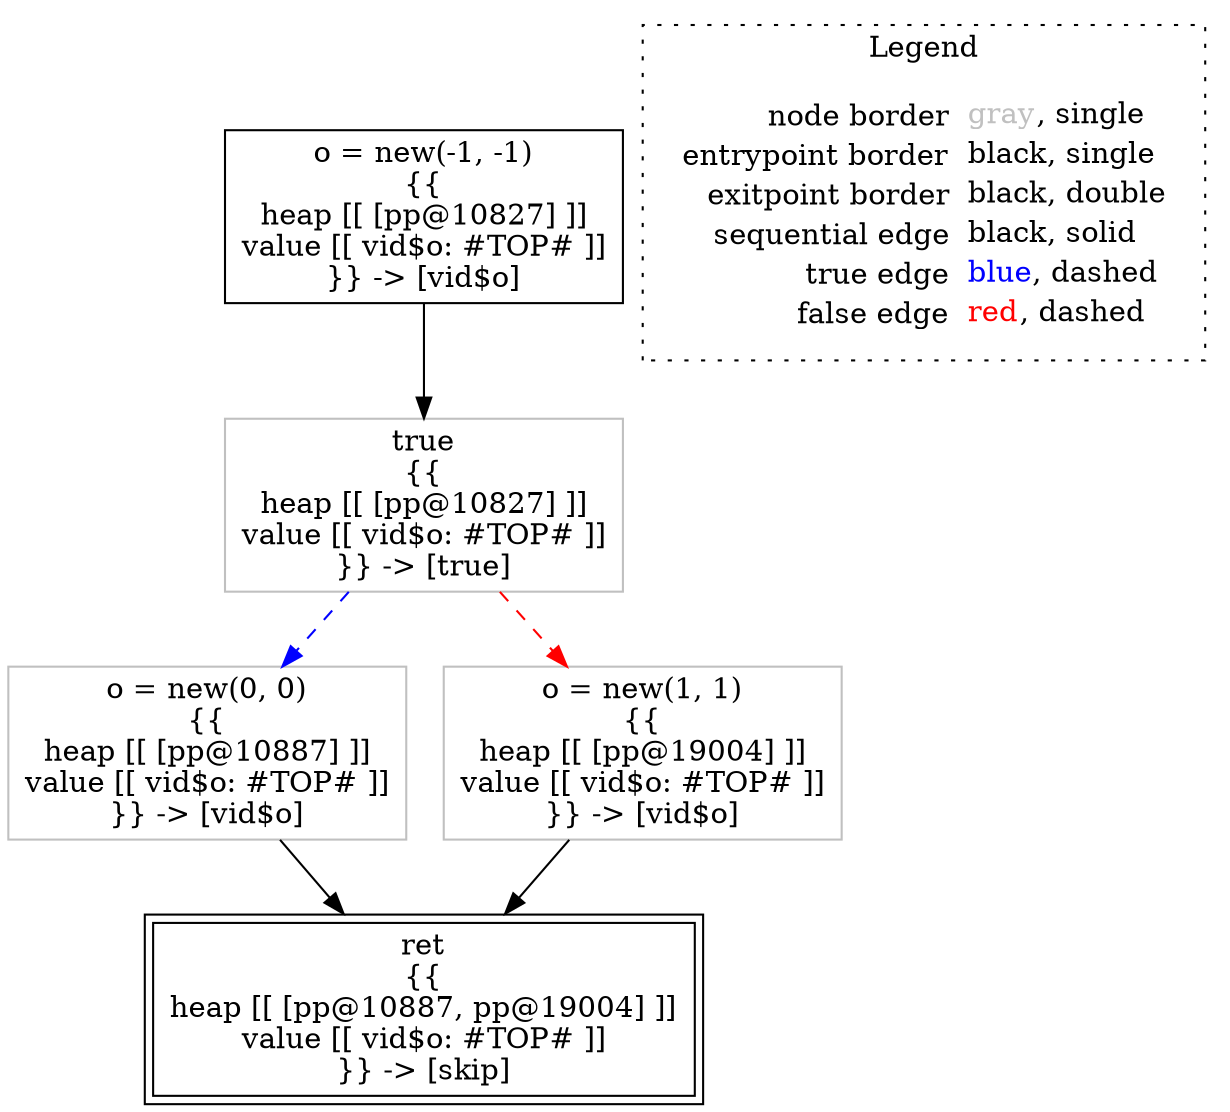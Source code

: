 digraph {
	"node0" [shape="rect",color="black",label=<o = new(-1, -1)<BR/>{{<BR/>heap [[ [pp@10827] ]]<BR/>value [[ vid$o: #TOP# ]]<BR/>}} -&gt; [vid$o]>];
	"node1" [shape="rect",color="gray",label=<o = new(0, 0)<BR/>{{<BR/>heap [[ [pp@10887] ]]<BR/>value [[ vid$o: #TOP# ]]<BR/>}} -&gt; [vid$o]>];
	"node2" [shape="rect",color="gray",label=<o = new(1, 1)<BR/>{{<BR/>heap [[ [pp@19004] ]]<BR/>value [[ vid$o: #TOP# ]]<BR/>}} -&gt; [vid$o]>];
	"node3" [shape="rect",color="gray",label=<true<BR/>{{<BR/>heap [[ [pp@10827] ]]<BR/>value [[ vid$o: #TOP# ]]<BR/>}} -&gt; [true]>];
	"node4" [shape="rect",color="black",peripheries="2",label=<ret<BR/>{{<BR/>heap [[ [pp@10887, pp@19004] ]]<BR/>value [[ vid$o: #TOP# ]]<BR/>}} -&gt; [skip]>];
	"node1" -> "node4" [color="black"];
	"node0" -> "node3" [color="black"];
	"node2" -> "node4" [color="black"];
	"node3" -> "node1" [color="blue",style="dashed"];
	"node3" -> "node2" [color="red",style="dashed"];
subgraph cluster_legend {
	label="Legend";
	style=dotted;
	node [shape=plaintext];
	"legend" [label=<<table border="0" cellpadding="2" cellspacing="0" cellborder="0"><tr><td align="right">node border&nbsp;</td><td align="left"><font color="gray">gray</font>, single</td></tr><tr><td align="right">entrypoint border&nbsp;</td><td align="left"><font color="black">black</font>, single</td></tr><tr><td align="right">exitpoint border&nbsp;</td><td align="left"><font color="black">black</font>, double</td></tr><tr><td align="right">sequential edge&nbsp;</td><td align="left"><font color="black">black</font>, solid</td></tr><tr><td align="right">true edge&nbsp;</td><td align="left"><font color="blue">blue</font>, dashed</td></tr><tr><td align="right">false edge&nbsp;</td><td align="left"><font color="red">red</font>, dashed</td></tr></table>>];
}

}
